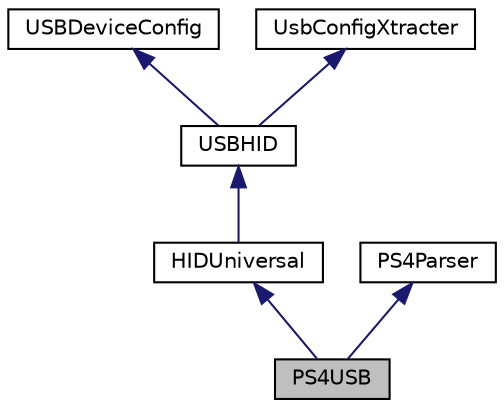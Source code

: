 digraph "PS4USB"
{
  edge [fontname="Helvetica",fontsize="10",labelfontname="Helvetica",labelfontsize="10"];
  node [fontname="Helvetica",fontsize="10",shape=record];
  Node1 [label="PS4USB",height=0.2,width=0.4,color="black", fillcolor="grey75", style="filled" fontcolor="black"];
  Node2 -> Node1 [dir="back",color="midnightblue",fontsize="10",style="solid",fontname="Helvetica"];
  Node2 [label="HIDUniversal",height=0.2,width=0.4,color="black", fillcolor="white", style="filled",URL="$class_h_i_d_universal.html"];
  Node3 -> Node2 [dir="back",color="midnightblue",fontsize="10",style="solid",fontname="Helvetica"];
  Node3 [label="USBHID",height=0.2,width=0.4,color="black", fillcolor="white", style="filled",URL="$class_u_s_b_h_i_d.html"];
  Node4 -> Node3 [dir="back",color="midnightblue",fontsize="10",style="solid",fontname="Helvetica"];
  Node4 [label="USBDeviceConfig",height=0.2,width=0.4,color="black", fillcolor="white", style="filled",URL="$class_u_s_b_device_config.html"];
  Node5 -> Node3 [dir="back",color="midnightblue",fontsize="10",style="solid",fontname="Helvetica"];
  Node5 [label="UsbConfigXtracter",height=0.2,width=0.4,color="black", fillcolor="white", style="filled",URL="$class_usb_config_xtracter.html"];
  Node6 -> Node1 [dir="back",color="midnightblue",fontsize="10",style="solid",fontname="Helvetica"];
  Node6 [label="PS4Parser",height=0.2,width=0.4,color="black", fillcolor="white", style="filled",URL="$class_p_s4_parser.html"];
}
